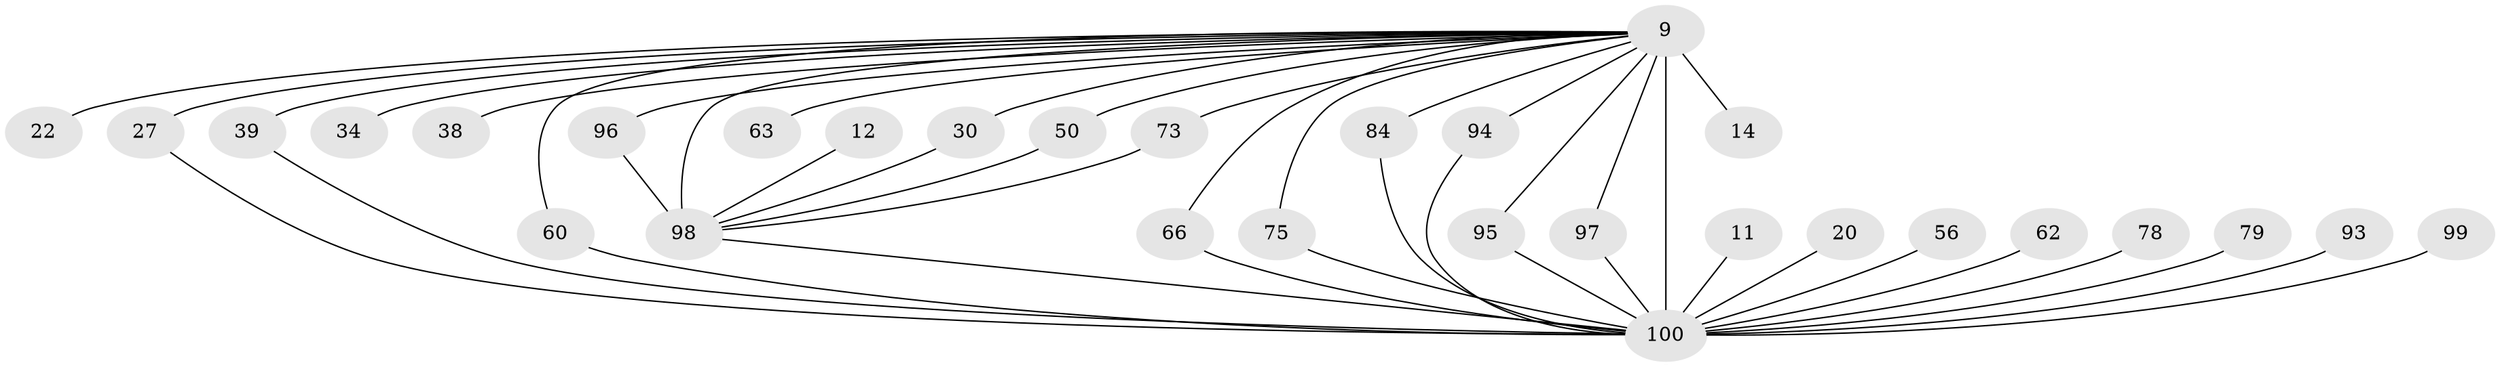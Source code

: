 // original degree distribution, {28: 0.01, 14: 0.01, 18: 0.03, 20: 0.01, 26: 0.01, 16: 0.02, 24: 0.01, 3: 0.22, 2: 0.51, 6: 0.03, 5: 0.07, 4: 0.06, 7: 0.01}
// Generated by graph-tools (version 1.1) at 2025/46/03/04/25 21:46:21]
// undirected, 30 vertices, 43 edges
graph export_dot {
graph [start="1"]
  node [color=gray90,style=filled];
  9 [super="+1+7+8"];
  11;
  12;
  14;
  20;
  22;
  27;
  30;
  34;
  38;
  39 [super="+24"];
  50;
  56;
  60;
  62;
  63;
  66;
  73;
  75 [super="+29"];
  78;
  79;
  84 [super="+59"];
  93;
  94 [super="+61+88"];
  95;
  96;
  97;
  98 [super="+52+86"];
  99 [super="+42"];
  100 [super="+23+41+64+37+89+92+83"];
  9 -- 60;
  9 -- 84 [weight=2];
  9 -- 66;
  9 -- 73;
  9 -- 30;
  9 -- 96;
  9 -- 34 [weight=2];
  9 -- 100 [weight=54];
  9 -- 38 [weight=2];
  9 -- 63 [weight=2];
  9 -- 75;
  9 -- 22;
  9 -- 27 [weight=2];
  9 -- 98 [weight=17];
  9 -- 39 [weight=2];
  9 -- 97;
  9 -- 14;
  9 -- 50;
  9 -- 94 [weight=4];
  9 -- 95;
  11 -- 100 [weight=3];
  12 -- 98 [weight=2];
  20 -- 100;
  27 -- 100;
  30 -- 98;
  39 -- 100;
  50 -- 98;
  56 -- 100 [weight=2];
  60 -- 100;
  62 -- 100 [weight=2];
  66 -- 100;
  73 -- 98;
  75 -- 100;
  78 -- 100 [weight=2];
  79 -- 100;
  84 -- 100;
  93 -- 100 [weight=2];
  94 -- 100;
  95 -- 100;
  96 -- 98;
  97 -- 100;
  98 -- 100 [weight=9];
  99 -- 100 [weight=3];
}
